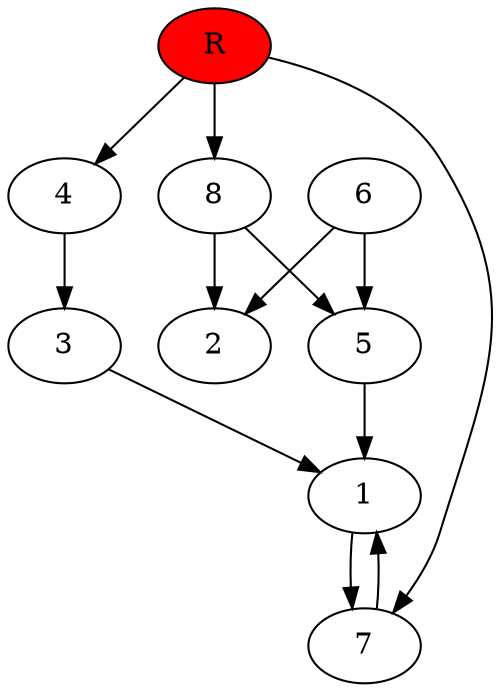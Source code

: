 digraph prb6125 {
	1
	2
	3
	4
	5
	6
	7
	8
	R [fillcolor="#ff0000" style=filled]
	1 -> 7
	3 -> 1
	4 -> 3
	5 -> 1
	6 -> 2
	6 -> 5
	7 -> 1
	8 -> 2
	8 -> 5
	R -> 4
	R -> 7
	R -> 8
}

